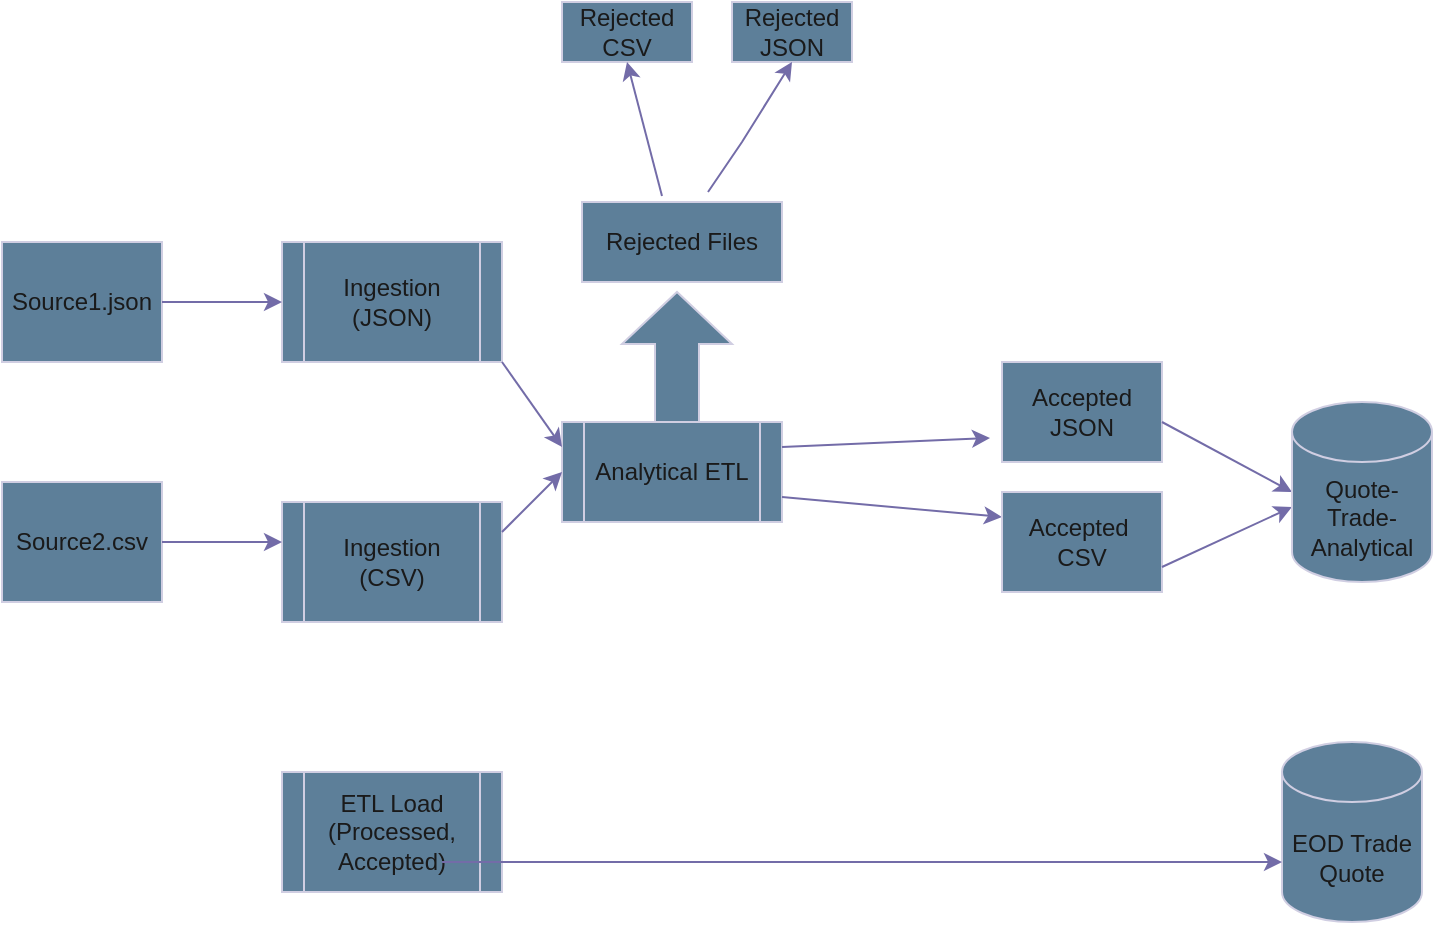 <mxfile version="22.1.2" type="device">
  <diagram name="Page-1" id="jVVxIJuDWqEeyp6tNlM6">
    <mxGraphModel dx="1804" dy="727" grid="1" gridSize="10" guides="1" tooltips="1" connect="1" arrows="1" fold="1" page="1" pageScale="1" pageWidth="850" pageHeight="1100" math="0" shadow="0">
      <root>
        <mxCell id="0" />
        <mxCell id="1" parent="0" />
        <mxCell id="FvpEl_3jqBanYtJKAiTz-31" value="" style="edgeStyle=orthogonalEdgeStyle;rounded=0;orthogonalLoop=1;jettySize=auto;html=1;strokeColor=#736CA8;fontColor=default;labelBackgroundColor=none;" edge="1" parent="1" source="FvpEl_3jqBanYtJKAiTz-1" target="FvpEl_3jqBanYtJKAiTz-30">
          <mxGeometry relative="1" as="geometry" />
        </mxCell>
        <mxCell id="FvpEl_3jqBanYtJKAiTz-1" value="Analytical ETL" style="shape=process;whiteSpace=wrap;html=1;backgroundOutline=1;labelBackgroundColor=none;fillColor=#5D7F99;strokeColor=#D0CEE2;fontColor=#1A1A1A;rounded=0;" vertex="1" parent="1">
          <mxGeometry x="260" y="290" width="110" height="50" as="geometry" />
        </mxCell>
        <mxCell id="FvpEl_3jqBanYtJKAiTz-3" value="Source1.json" style="rounded=0;whiteSpace=wrap;html=1;labelBackgroundColor=none;fillColor=#5D7F99;strokeColor=#D0CEE2;fontColor=#1A1A1A;" vertex="1" parent="1">
          <mxGeometry x="-20" y="200" width="80" height="60" as="geometry" />
        </mxCell>
        <mxCell id="FvpEl_3jqBanYtJKAiTz-4" value="Source2.csv" style="rounded=0;whiteSpace=wrap;html=1;labelBackgroundColor=none;fillColor=#5D7F99;strokeColor=#D0CEE2;fontColor=#1A1A1A;" vertex="1" parent="1">
          <mxGeometry x="-20" y="320" width="80" height="60" as="geometry" />
        </mxCell>
        <mxCell id="FvpEl_3jqBanYtJKAiTz-5" value="ETL Load&lt;br&gt;(Processed, Accepted)" style="shape=process;whiteSpace=wrap;html=1;backgroundOutline=1;labelBackgroundColor=none;fillColor=#5D7F99;strokeColor=#D0CEE2;fontColor=#1A1A1A;rounded=0;" vertex="1" parent="1">
          <mxGeometry x="120" y="465" width="110" height="60" as="geometry" />
        </mxCell>
        <mxCell id="FvpEl_3jqBanYtJKAiTz-6" value="Rejected Files" style="rounded=0;whiteSpace=wrap;html=1;labelBackgroundColor=none;fillColor=#5D7F99;strokeColor=#D0CEE2;fontColor=#1A1A1A;" vertex="1" parent="1">
          <mxGeometry x="270" y="180" width="100" height="40" as="geometry" />
        </mxCell>
        <mxCell id="FvpEl_3jqBanYtJKAiTz-7" value="Rejected CSV" style="rounded=0;whiteSpace=wrap;html=1;labelBackgroundColor=none;fillColor=#5D7F99;strokeColor=#D0CEE2;fontColor=#1A1A1A;" vertex="1" parent="1">
          <mxGeometry x="260" y="80" width="65" height="30" as="geometry" />
        </mxCell>
        <mxCell id="FvpEl_3jqBanYtJKAiTz-8" value="Rejected JSON" style="rounded=0;whiteSpace=wrap;html=1;labelBackgroundColor=none;fillColor=#5D7F99;strokeColor=#D0CEE2;fontColor=#1A1A1A;" vertex="1" parent="1">
          <mxGeometry x="345" y="80" width="60" height="30" as="geometry" />
        </mxCell>
        <mxCell id="FvpEl_3jqBanYtJKAiTz-9" value="Accepted JSON" style="rounded=0;whiteSpace=wrap;html=1;labelBackgroundColor=none;fillColor=#5D7F99;strokeColor=#D0CEE2;fontColor=#1A1A1A;" vertex="1" parent="1">
          <mxGeometry x="480" y="260" width="80" height="50" as="geometry" />
        </mxCell>
        <mxCell id="FvpEl_3jqBanYtJKAiTz-10" value="Ingestion&lt;br&gt;(JSON)" style="shape=process;whiteSpace=wrap;html=1;backgroundOutline=1;labelBackgroundColor=none;fillColor=#5D7F99;strokeColor=#D0CEE2;fontColor=#1A1A1A;rounded=0;" vertex="1" parent="1">
          <mxGeometry x="120" y="200" width="110" height="60" as="geometry" />
        </mxCell>
        <mxCell id="FvpEl_3jqBanYtJKAiTz-11" value="Ingestion&lt;br&gt;(CSV)" style="shape=process;whiteSpace=wrap;html=1;backgroundOutline=1;labelBackgroundColor=none;fillColor=#5D7F99;strokeColor=#D0CEE2;fontColor=#1A1A1A;rounded=0;" vertex="1" parent="1">
          <mxGeometry x="120" y="330" width="110" height="60" as="geometry" />
        </mxCell>
        <mxCell id="FvpEl_3jqBanYtJKAiTz-13" value="" style="endArrow=classic;html=1;rounded=0;entryX=0;entryY=0.5;entryDx=0;entryDy=0;labelBackgroundColor=none;strokeColor=#736CA8;fontColor=default;exitX=1;exitY=0.5;exitDx=0;exitDy=0;" edge="1" parent="1" source="FvpEl_3jqBanYtJKAiTz-3" target="FvpEl_3jqBanYtJKAiTz-10">
          <mxGeometry width="50" height="50" relative="1" as="geometry">
            <mxPoint x="90" y="230" as="sourcePoint" />
            <mxPoint x="140" y="180" as="targetPoint" />
          </mxGeometry>
        </mxCell>
        <mxCell id="FvpEl_3jqBanYtJKAiTz-14" value="" style="endArrow=classic;html=1;rounded=0;exitX=1;exitY=0.5;exitDx=0;exitDy=0;labelBackgroundColor=none;strokeColor=#736CA8;fontColor=default;" edge="1" parent="1" source="FvpEl_3jqBanYtJKAiTz-4">
          <mxGeometry width="50" height="50" relative="1" as="geometry">
            <mxPoint x="100" y="240" as="sourcePoint" />
            <mxPoint x="120" y="350" as="targetPoint" />
          </mxGeometry>
        </mxCell>
        <mxCell id="FvpEl_3jqBanYtJKAiTz-17" value="" style="endArrow=classic;html=1;rounded=0;entryX=0;entryY=0.25;entryDx=0;entryDy=0;labelBackgroundColor=none;strokeColor=#736CA8;fontColor=default;" edge="1" parent="1" target="FvpEl_3jqBanYtJKAiTz-1">
          <mxGeometry width="50" height="50" relative="1" as="geometry">
            <mxPoint x="230" y="260" as="sourcePoint" />
            <mxPoint x="250" y="180" as="targetPoint" />
          </mxGeometry>
        </mxCell>
        <mxCell id="FvpEl_3jqBanYtJKAiTz-18" value="" style="endArrow=classic;html=1;rounded=0;entryX=0;entryY=0.5;entryDx=0;entryDy=0;labelBackgroundColor=none;strokeColor=#736CA8;fontColor=default;exitX=1;exitY=0.25;exitDx=0;exitDy=0;" edge="1" parent="1" source="FvpEl_3jqBanYtJKAiTz-11" target="FvpEl_3jqBanYtJKAiTz-1">
          <mxGeometry width="50" height="50" relative="1" as="geometry">
            <mxPoint x="200" y="360" as="sourcePoint" />
            <mxPoint x="260" y="425" as="targetPoint" />
          </mxGeometry>
        </mxCell>
        <mxCell id="FvpEl_3jqBanYtJKAiTz-19" value="" style="endArrow=classic;html=1;rounded=0;entryX=0.5;entryY=1;entryDx=0;entryDy=0;labelBackgroundColor=none;strokeColor=#736CA8;fontColor=default;exitX=0.63;exitY=-0.125;exitDx=0;exitDy=0;exitPerimeter=0;" edge="1" parent="1" source="FvpEl_3jqBanYtJKAiTz-6" target="FvpEl_3jqBanYtJKAiTz-8">
          <mxGeometry width="50" height="50" relative="1" as="geometry">
            <mxPoint x="350" y="170" as="sourcePoint" />
            <mxPoint x="510" y="150" as="targetPoint" />
            <Array as="points">
              <mxPoint x="350" y="150" />
            </Array>
          </mxGeometry>
        </mxCell>
        <mxCell id="FvpEl_3jqBanYtJKAiTz-20" value="" style="endArrow=classic;html=1;rounded=0;entryX=0.5;entryY=1;entryDx=0;entryDy=0;labelBackgroundColor=none;strokeColor=#736CA8;fontColor=default;exitX=0.4;exitY=-0.075;exitDx=0;exitDy=0;exitPerimeter=0;" edge="1" parent="1" source="FvpEl_3jqBanYtJKAiTz-6" target="FvpEl_3jqBanYtJKAiTz-7">
          <mxGeometry width="50" height="50" relative="1" as="geometry">
            <mxPoint x="430" y="200" as="sourcePoint" />
            <mxPoint x="480" y="150" as="targetPoint" />
          </mxGeometry>
        </mxCell>
        <mxCell id="FvpEl_3jqBanYtJKAiTz-21" value="" style="endArrow=classic;html=1;rounded=0;labelBackgroundColor=none;strokeColor=#736CA8;fontColor=default;entryX=0;entryY=0.25;entryDx=0;entryDy=0;exitX=1;exitY=0.75;exitDx=0;exitDy=0;" edge="1" parent="1" source="FvpEl_3jqBanYtJKAiTz-1" target="FvpEl_3jqBanYtJKAiTz-29">
          <mxGeometry width="50" height="50" relative="1" as="geometry">
            <mxPoint x="370" y="320" as="sourcePoint" />
            <mxPoint x="455" y="240" as="targetPoint" />
          </mxGeometry>
        </mxCell>
        <mxCell id="FvpEl_3jqBanYtJKAiTz-22" value="" style="endArrow=classic;html=1;rounded=0;labelBackgroundColor=none;strokeColor=#736CA8;fontColor=default;entryX=-0.075;entryY=0.76;entryDx=0;entryDy=0;entryPerimeter=0;exitX=1;exitY=0.25;exitDx=0;exitDy=0;endFill=1;" edge="1" parent="1" source="FvpEl_3jqBanYtJKAiTz-1" target="FvpEl_3jqBanYtJKAiTz-9">
          <mxGeometry width="50" height="50" relative="1" as="geometry">
            <mxPoint x="370" y="322" as="sourcePoint" />
            <mxPoint x="420" y="290" as="targetPoint" />
          </mxGeometry>
        </mxCell>
        <mxCell id="FvpEl_3jqBanYtJKAiTz-27" value="EOD Trade Quote" style="shape=cylinder3;whiteSpace=wrap;html=1;boundedLbl=1;backgroundOutline=1;size=15;strokeColor=#D0CEE2;fontColor=#1A1A1A;fillColor=#5D7F99;labelBackgroundColor=none;rounded=0;" vertex="1" parent="1">
          <mxGeometry x="620" y="450" width="70" height="90" as="geometry" />
        </mxCell>
        <mxCell id="FvpEl_3jqBanYtJKAiTz-29" value="Accepted&amp;nbsp;&lt;br&gt;CSV" style="rounded=0;whiteSpace=wrap;html=1;strokeColor=#D0CEE2;fontColor=#1A1A1A;fillColor=#5D7F99;labelBackgroundColor=none;" vertex="1" parent="1">
          <mxGeometry x="480" y="325" width="80" height="50" as="geometry" />
        </mxCell>
        <mxCell id="FvpEl_3jqBanYtJKAiTz-30" value="" style="shape=singleArrow;whiteSpace=wrap;html=1;arrowWidth=0.4;arrowSize=0.4;fillColor=#5D7F99;strokeColor=#D0CEE2;fontColor=#1A1A1A;labelBackgroundColor=none;direction=north;rounded=0;" vertex="1" parent="1">
          <mxGeometry x="290" y="225" width="55" height="65" as="geometry" />
        </mxCell>
        <mxCell id="FvpEl_3jqBanYtJKAiTz-37" value="" style="endArrow=classic;html=1;rounded=0;strokeColor=#736CA8;fontColor=default;entryX=0;entryY=0;entryDx=0;entryDy=60;entryPerimeter=0;labelBackgroundColor=none;" edge="1" parent="1" target="FvpEl_3jqBanYtJKAiTz-27">
          <mxGeometry width="50" height="50" relative="1" as="geometry">
            <mxPoint x="200" y="510" as="sourcePoint" />
            <mxPoint x="250" y="460" as="targetPoint" />
          </mxGeometry>
        </mxCell>
        <mxCell id="FvpEl_3jqBanYtJKAiTz-38" value="" style="endArrow=classic;html=1;rounded=0;labelBackgroundColor=none;strokeColor=#736CA8;fontColor=default;entryX=0;entryY=0.5;entryDx=0;entryDy=0;entryPerimeter=0;" edge="1" parent="1" target="FvpEl_3jqBanYtJKAiTz-40">
          <mxGeometry width="50" height="50" relative="1" as="geometry">
            <mxPoint x="560" y="290" as="sourcePoint" />
            <mxPoint x="620" y="310" as="targetPoint" />
            <Array as="points" />
          </mxGeometry>
        </mxCell>
        <mxCell id="FvpEl_3jqBanYtJKAiTz-39" value="" style="endArrow=classic;html=1;rounded=0;strokeColor=#736CA8;fontColor=default;exitX=1;exitY=0.75;exitDx=0;exitDy=0;entryX=0;entryY=0;entryDx=0;entryDy=52.5;entryPerimeter=0;labelBackgroundColor=none;" edge="1" parent="1" source="FvpEl_3jqBanYtJKAiTz-29" target="FvpEl_3jqBanYtJKAiTz-40">
          <mxGeometry width="50" height="50" relative="1" as="geometry">
            <mxPoint x="600" y="345" as="sourcePoint" />
            <mxPoint x="630" y="365" as="targetPoint" />
          </mxGeometry>
        </mxCell>
        <mxCell id="FvpEl_3jqBanYtJKAiTz-40" value="Quote-Trade-Analytical" style="shape=cylinder3;whiteSpace=wrap;html=1;boundedLbl=1;backgroundOutline=1;size=15;strokeColor=#D0CEE2;fontColor=#1A1A1A;fillColor=#5D7F99;labelBackgroundColor=none;rounded=0;" vertex="1" parent="1">
          <mxGeometry x="625" y="280" width="70" height="90" as="geometry" />
        </mxCell>
      </root>
    </mxGraphModel>
  </diagram>
</mxfile>
